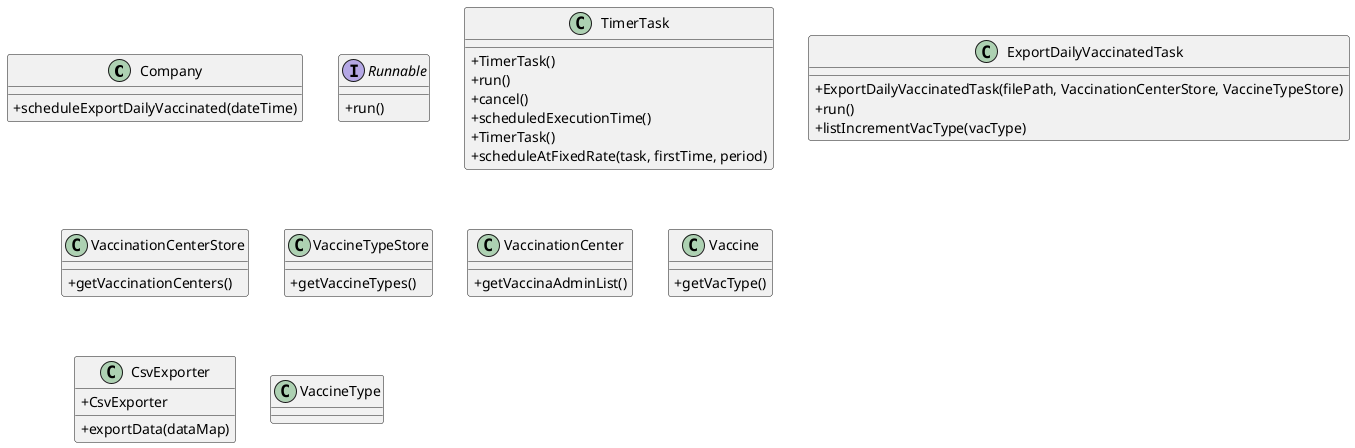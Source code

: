 @startuml
skinparam classAttributeIconSize 0

class Company{
    +scheduleExportDailyVaccinated(dateTime)
}

interface Runnable{
    +run()
}

abstract TimerTask{
    +TimerTask()
    +run()
    +cancel()
    +scheduledExecutionTime()
}

class ExportDailyVaccinatedTask {
    +ExportDailyVaccinatedTask(filePath, VaccinationCenterStore, VaccineTypeStore)
    +run()
    +listIncrementVacType(vacType)
}

class TimerTask{
    +TimerTask()
    +scheduleAtFixedRate(task, firstTime, period)
}

class VaccinationCenterStore {
    +getVaccinationCenters()
}

class VaccineTypeStore {
    +getVaccineTypes()
}

class VaccinationCenter {
    +getVaccinaAdminList()
}

class Vaccine {
    +getVacType()
}

class CsvExporter {
    +CsvExporter
    +exportData(dataMap)
}

class VaccineType {}

@enduml
